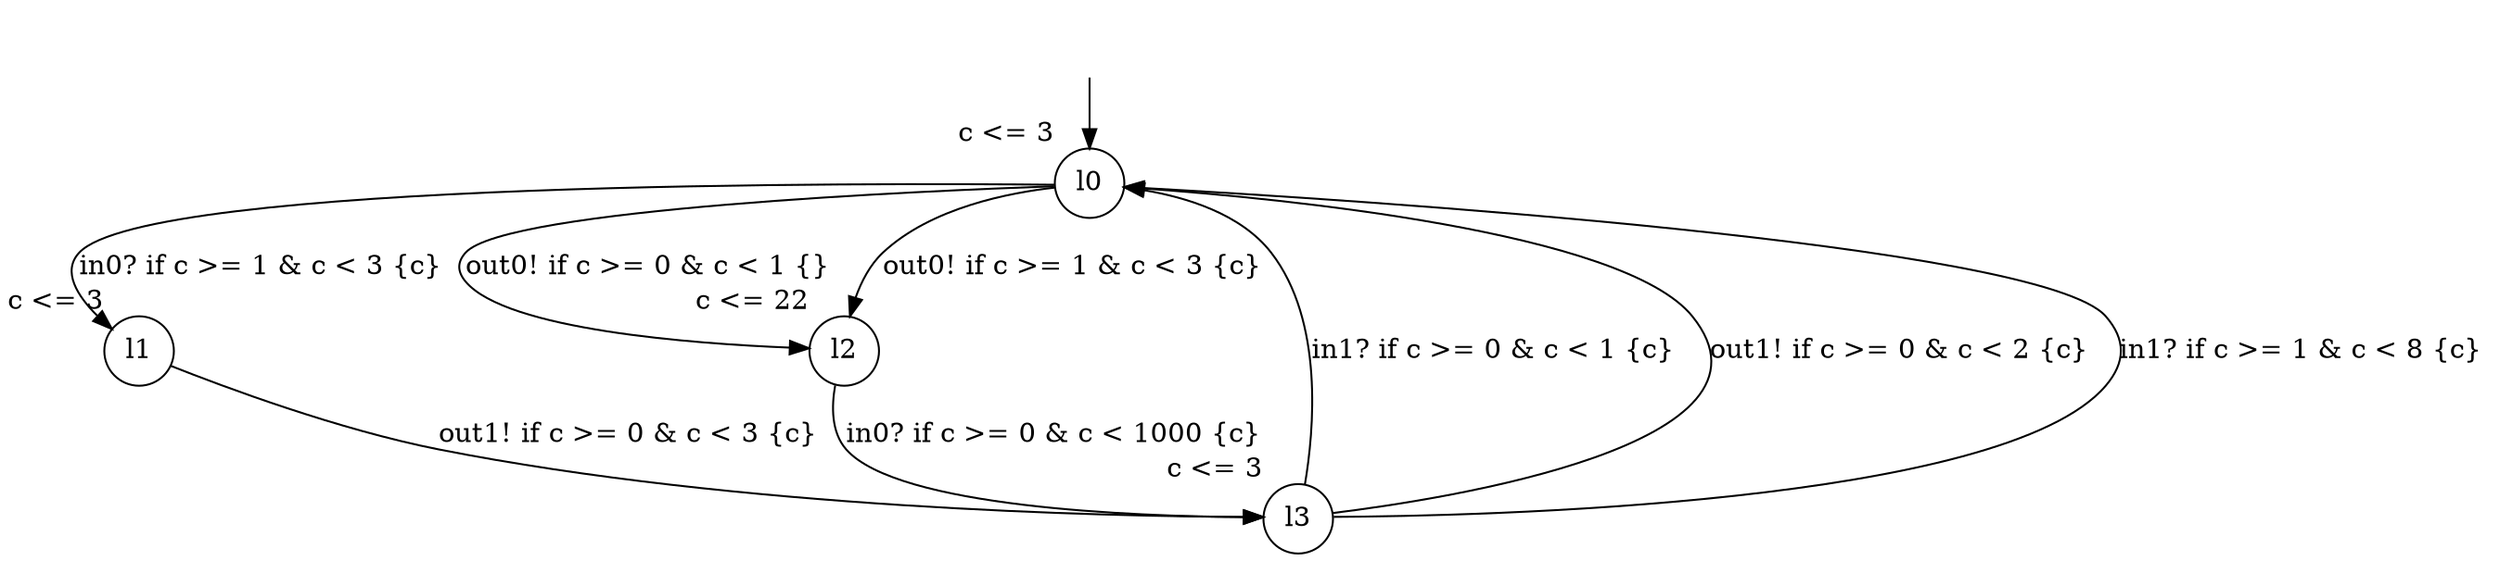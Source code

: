 digraph g {
__start0 [label="" shape="none"];
l0 [shape="circle" margin=0 label="l0", xlabel="c <= 3"];
l1 [shape="circle" margin=0 label="l1", xlabel="c <= 3"];
l2 [shape="circle" margin=0 label="l2", xlabel="c <= 22"];
l3 [shape="circle" margin=0 label="l3", xlabel="c <= 3"];
l0 -> l1 [label="in0? if c >= 1 & c < 3 {c} "];
l0 -> l2 [label="out0! if c >= 0 & c < 1 {} "];
l0 -> l2 [label="out0! if c >= 1 & c < 3 {c} "];
l1 -> l3 [label="out1! if c >= 0 & c < 3 {c} "];
l2 -> l3 [label="in0? if c >= 0 & c < 1000 {c} "];
l3 -> l0 [label="in1? if c >= 0 & c < 1 {c} "];
l3 -> l0 [label="out1! if c >= 0 & c < 2 {c} "];
l3 -> l0 [label="in1? if c >= 1 & c < 8 {c} "];
__start0 -> l0;
}
